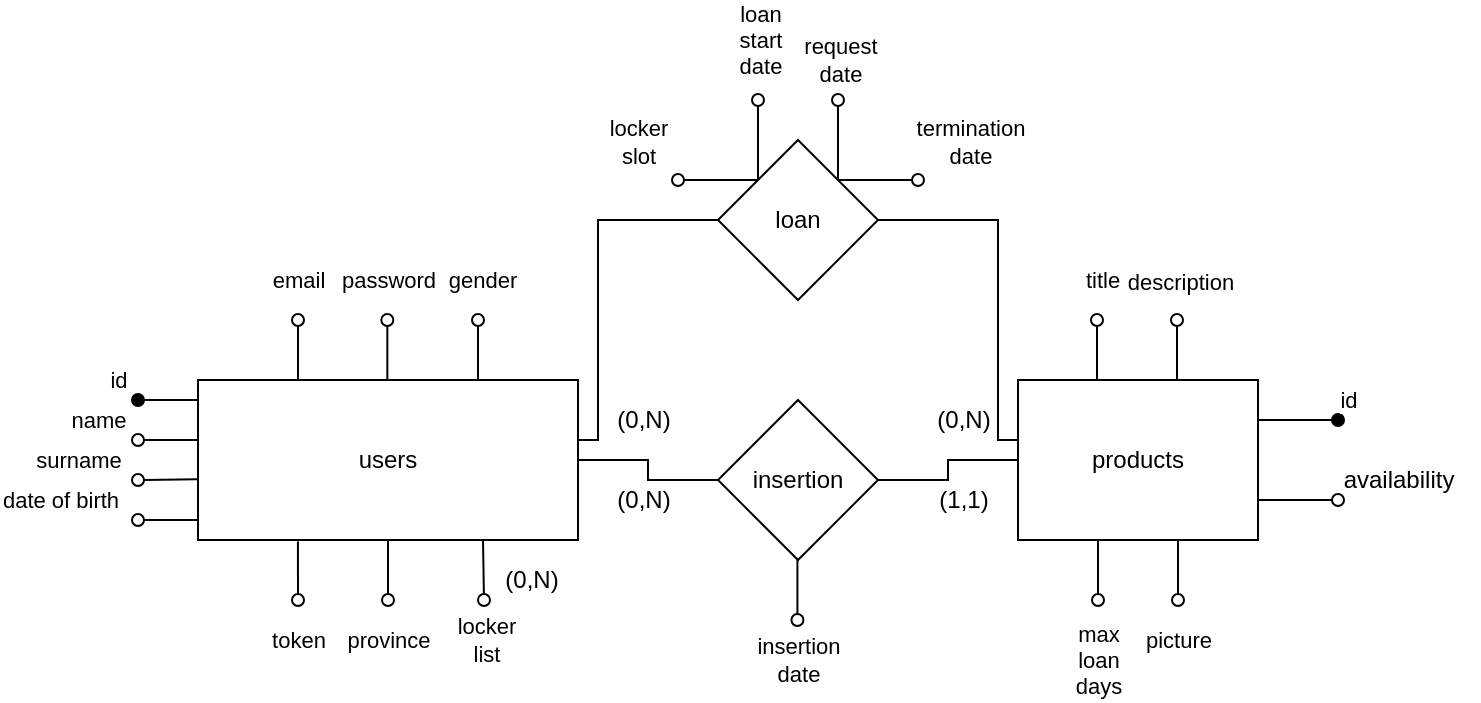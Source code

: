<mxfile version="20.3.0" type="device"><diagram id="kbYL1czdJKmPQrG0vs7R" name="Pagina-1"><mxGraphModel dx="946" dy="598" grid="1" gridSize="10" guides="1" tooltips="1" connect="1" arrows="1" fold="1" page="1" pageScale="1" pageWidth="827" pageHeight="1169" math="0" shadow="0"><root><mxCell id="0"/><mxCell id="1" parent="0"/><mxCell id="wHdVCD94lPPvaSEowEZG-5" value="" style="edgeStyle=orthogonalEdgeStyle;rounded=0;orthogonalLoop=1;jettySize=auto;html=1;strokeWidth=1;startArrow=none;startFill=0;endArrow=none;endFill=0;" parent="1" source="wHdVCD94lPPvaSEowEZG-2" target="wHdVCD94lPPvaSEowEZG-4" edge="1"><mxGeometry relative="1" as="geometry"/></mxCell><mxCell id="wHdVCD94lPPvaSEowEZG-2" value="users" style="whiteSpace=wrap;html=1;align=center;" parent="1" vertex="1"><mxGeometry x="150" y="210" width="190" height="80" as="geometry"/></mxCell><mxCell id="wHdVCD94lPPvaSEowEZG-3" value="" style="endArrow=none;html=1;rounded=0;startArrow=oval;startFill=0;strokeWidth=1;" parent="1" edge="1"><mxGeometry width="50" height="50" relative="1" as="geometry"><mxPoint x="120" y="240" as="sourcePoint"/><mxPoint x="150" y="240" as="targetPoint"/></mxGeometry></mxCell><mxCell id="wHdVCD94lPPvaSEowEZG-14" value="name" style="edgeLabel;html=1;align=center;verticalAlign=middle;resizable=0;points=[];" parent="wHdVCD94lPPvaSEowEZG-3" vertex="1" connectable="0"><mxGeometry x="-0.453" y="2" relative="1" as="geometry"><mxPoint x="-28" y="-8" as="offset"/></mxGeometry></mxCell><mxCell id="wHdVCD94lPPvaSEowEZG-11" value="" style="edgeStyle=orthogonalEdgeStyle;rounded=0;orthogonalLoop=1;jettySize=auto;html=1;strokeWidth=1;startArrow=none;startFill=0;endArrow=none;endFill=0;" parent="1" source="wHdVCD94lPPvaSEowEZG-4" target="wHdVCD94lPPvaSEowEZG-9" edge="1"><mxGeometry relative="1" as="geometry"/></mxCell><mxCell id="wHdVCD94lPPvaSEowEZG-4" value="insertion" style="rhombus;whiteSpace=wrap;html=1;" parent="1" vertex="1"><mxGeometry x="410" y="220" width="80" height="80" as="geometry"/></mxCell><mxCell id="wHdVCD94lPPvaSEowEZG-7" value="loan" style="rhombus;whiteSpace=wrap;html=1;" parent="1" vertex="1"><mxGeometry x="410" y="90" width="80" height="80" as="geometry"/></mxCell><mxCell id="wHdVCD94lPPvaSEowEZG-9" value="products" style="whiteSpace=wrap;html=1;" parent="1" vertex="1"><mxGeometry x="560" y="210" width="120" height="80" as="geometry"/></mxCell><mxCell id="wHdVCD94lPPvaSEowEZG-12" value="" style="endArrow=none;html=1;rounded=0;startArrow=oval;startFill=0;strokeWidth=1;" parent="1" edge="1"><mxGeometry width="50" height="50" relative="1" as="geometry"><mxPoint x="120" y="280" as="sourcePoint"/><mxPoint x="150" y="280" as="targetPoint"/></mxGeometry></mxCell><mxCell id="wHdVCD94lPPvaSEowEZG-16" value="date of birth" style="edgeLabel;html=1;align=center;verticalAlign=middle;resizable=0;points=[];" parent="wHdVCD94lPPvaSEowEZG-12" vertex="1" connectable="0"><mxGeometry x="-0.379" relative="1" as="geometry"><mxPoint x="-49" y="-10" as="offset"/></mxGeometry></mxCell><mxCell id="wHdVCD94lPPvaSEowEZG-13" value="" style="endArrow=none;html=1;rounded=0;startArrow=oval;startFill=0;strokeWidth=1;" parent="1" edge="1"><mxGeometry width="50" height="50" relative="1" as="geometry"><mxPoint x="120" y="260" as="sourcePoint"/><mxPoint x="150" y="259.63" as="targetPoint"/></mxGeometry></mxCell><mxCell id="wHdVCD94lPPvaSEowEZG-15" value="surname" style="edgeLabel;html=1;align=center;verticalAlign=middle;resizable=0;points=[];" parent="wHdVCD94lPPvaSEowEZG-13" vertex="1" connectable="0"><mxGeometry x="-0.601" relative="1" as="geometry"><mxPoint x="-36" y="-10" as="offset"/></mxGeometry></mxCell><mxCell id="wHdVCD94lPPvaSEowEZG-23" value="" style="endArrow=none;html=1;rounded=0;startArrow=oval;startFill=0;strokeWidth=1;entryX=0.263;entryY=1.01;entryDx=0;entryDy=0;entryPerimeter=0;" parent="1" target="wHdVCD94lPPvaSEowEZG-2" edge="1"><mxGeometry width="50" height="50" relative="1" as="geometry"><mxPoint x="200" y="320" as="sourcePoint"/><mxPoint x="240" y="320" as="targetPoint"/></mxGeometry></mxCell><mxCell id="wHdVCD94lPPvaSEowEZG-24" value="token" style="edgeLabel;html=1;align=center;verticalAlign=middle;resizable=0;points=[];" parent="wHdVCD94lPPvaSEowEZG-23" vertex="1" connectable="0"><mxGeometry x="-0.453" y="2" relative="1" as="geometry"><mxPoint x="2" y="28" as="offset"/></mxGeometry></mxCell><mxCell id="wHdVCD94lPPvaSEowEZG-25" value="" style="endArrow=none;html=1;rounded=0;startArrow=oval;startFill=0;strokeWidth=1;entryX=0.75;entryY=1;entryDx=0;entryDy=0;" parent="1" target="wHdVCD94lPPvaSEowEZG-2" edge="1"><mxGeometry width="50" height="50" relative="1" as="geometry"><mxPoint x="293" y="320" as="sourcePoint"/><mxPoint x="260" y="310" as="targetPoint"/></mxGeometry></mxCell><mxCell id="wHdVCD94lPPvaSEowEZG-26" value="locker&lt;br&gt;list" style="edgeLabel;html=1;align=center;verticalAlign=middle;resizable=0;points=[];" parent="wHdVCD94lPPvaSEowEZG-25" vertex="1" connectable="0"><mxGeometry x="-0.453" y="2" relative="1" as="geometry"><mxPoint x="3" y="28" as="offset"/></mxGeometry></mxCell><mxCell id="wHdVCD94lPPvaSEowEZG-27" value="(0,N)" style="text;html=1;strokeColor=none;fillColor=none;align=center;verticalAlign=middle;whiteSpace=wrap;rounded=0;" parent="1" vertex="1"><mxGeometry x="294" y="300" width="46" height="20" as="geometry"/></mxCell><mxCell id="wHdVCD94lPPvaSEowEZG-28" value="" style="endArrow=none;html=1;rounded=0;startArrow=oval;startFill=0;strokeWidth=1;" parent="1" edge="1"><mxGeometry width="50" height="50" relative="1" as="geometry"><mxPoint x="290" y="180" as="sourcePoint"/><mxPoint x="290" y="210" as="targetPoint"/></mxGeometry></mxCell><mxCell id="wHdVCD94lPPvaSEowEZG-39" value="gender" style="edgeLabel;html=1;align=center;verticalAlign=middle;resizable=0;points=[];" parent="wHdVCD94lPPvaSEowEZG-28" vertex="1" connectable="0"><mxGeometry x="0.332" y="2" relative="1" as="geometry"><mxPoint y="-40" as="offset"/></mxGeometry></mxCell><mxCell id="wHdVCD94lPPvaSEowEZG-30" value="" style="endArrow=none;html=1;rounded=0;startArrow=oval;startFill=0;strokeWidth=1;" parent="1" edge="1"><mxGeometry width="50" height="50" relative="1" as="geometry"><mxPoint x="244.67" y="180" as="sourcePoint"/><mxPoint x="244.67" y="210" as="targetPoint"/></mxGeometry></mxCell><mxCell id="wHdVCD94lPPvaSEowEZG-38" value="password" style="edgeLabel;html=1;align=center;verticalAlign=middle;resizable=0;points=[];" parent="wHdVCD94lPPvaSEowEZG-30" vertex="1" connectable="0"><mxGeometry x="0.406" y="1" relative="1" as="geometry"><mxPoint x="-1" y="-41" as="offset"/></mxGeometry></mxCell><mxCell id="wHdVCD94lPPvaSEowEZG-32" value="" style="endArrow=none;html=1;rounded=0;startArrow=oval;startFill=0;strokeWidth=1;" parent="1" edge="1"><mxGeometry width="50" height="50" relative="1" as="geometry"><mxPoint x="200" y="180" as="sourcePoint"/><mxPoint x="200" y="210" as="targetPoint"/></mxGeometry></mxCell><mxCell id="wHdVCD94lPPvaSEowEZG-37" value="email" style="edgeLabel;html=1;align=center;verticalAlign=middle;resizable=0;points=[];" parent="wHdVCD94lPPvaSEowEZG-32" vertex="1" connectable="0"><mxGeometry x="0.011" y="-2" relative="1" as="geometry"><mxPoint x="2" y="-35" as="offset"/></mxGeometry></mxCell><mxCell id="wHdVCD94lPPvaSEowEZG-34" value="" style="endArrow=none;html=1;rounded=0;startArrow=oval;startFill=0;strokeWidth=1;entryX=0.5;entryY=1;entryDx=0;entryDy=0;" parent="1" target="wHdVCD94lPPvaSEowEZG-2" edge="1"><mxGeometry width="50" height="50" relative="1" as="geometry"><mxPoint x="245" y="320" as="sourcePoint"/><mxPoint x="244.67" y="430" as="targetPoint"/></mxGeometry></mxCell><mxCell id="wHdVCD94lPPvaSEowEZG-40" value="province" style="edgeLabel;html=1;align=center;verticalAlign=middle;resizable=0;points=[];" parent="wHdVCD94lPPvaSEowEZG-34" vertex="1" connectable="0"><mxGeometry x="0.29" relative="1" as="geometry"><mxPoint y="39" as="offset"/></mxGeometry></mxCell><mxCell id="wHdVCD94lPPvaSEowEZG-42" value="" style="endArrow=none;html=1;rounded=0;startArrow=oval;startFill=1;strokeWidth=1;entryX=1;entryY=0.25;entryDx=0;entryDy=0;" parent="1" target="wHdVCD94lPPvaSEowEZG-9" edge="1"><mxGeometry width="50" height="50" relative="1" as="geometry"><mxPoint x="720" y="230" as="sourcePoint"/><mxPoint x="720" y="200" as="targetPoint"/></mxGeometry></mxCell><mxCell id="wHdVCD94lPPvaSEowEZG-43" value="id" style="edgeLabel;html=1;align=center;verticalAlign=middle;resizable=0;points=[];" parent="wHdVCD94lPPvaSEowEZG-42" vertex="1" connectable="0"><mxGeometry x="-0.038" y="-2" relative="1" as="geometry"><mxPoint x="24" y="-8" as="offset"/></mxGeometry></mxCell><mxCell id="wHdVCD94lPPvaSEowEZG-53" value="" style="endArrow=none;html=1;rounded=0;startArrow=oval;startFill=0;strokeWidth=1;" parent="1" edge="1"><mxGeometry width="50" height="50" relative="1" as="geometry"><mxPoint x="640" y="320" as="sourcePoint"/><mxPoint x="640" y="290" as="targetPoint"/></mxGeometry></mxCell><mxCell id="wHdVCD94lPPvaSEowEZG-54" value="picture" style="edgeLabel;html=1;align=center;verticalAlign=middle;resizable=0;points=[];" parent="wHdVCD94lPPvaSEowEZG-53" vertex="1" connectable="0"><mxGeometry x="-0.453" y="2" relative="1" as="geometry"><mxPoint x="2" y="28" as="offset"/></mxGeometry></mxCell><mxCell id="wHdVCD94lPPvaSEowEZG-55" value="" style="endArrow=none;html=1;rounded=0;startArrow=oval;startFill=0;strokeWidth=1;" parent="1" edge="1"><mxGeometry width="50" height="50" relative="1" as="geometry"><mxPoint x="600" y="320" as="sourcePoint"/><mxPoint x="600" y="290" as="targetPoint"/></mxGeometry></mxCell><mxCell id="wHdVCD94lPPvaSEowEZG-56" value="max&lt;br&gt;loan&lt;br&gt;days" style="edgeLabel;html=1;align=center;verticalAlign=middle;resizable=0;points=[];" parent="wHdVCD94lPPvaSEowEZG-55" vertex="1" connectable="0"><mxGeometry x="-0.453" y="2" relative="1" as="geometry"><mxPoint x="2" y="38" as="offset"/></mxGeometry></mxCell><mxCell id="wHdVCD94lPPvaSEowEZG-57" value="" style="endArrow=none;html=1;rounded=0;startArrow=oval;startFill=0;strokeWidth=1;" parent="1" edge="1"><mxGeometry width="50" height="50" relative="1" as="geometry"><mxPoint x="599.5" y="180" as="sourcePoint"/><mxPoint x="599.5" y="210" as="targetPoint"/></mxGeometry></mxCell><mxCell id="wHdVCD94lPPvaSEowEZG-58" value="title" style="edgeLabel;html=1;align=center;verticalAlign=middle;resizable=0;points=[];" parent="wHdVCD94lPPvaSEowEZG-57" vertex="1" connectable="0"><mxGeometry x="0.332" y="2" relative="1" as="geometry"><mxPoint y="-40" as="offset"/></mxGeometry></mxCell><mxCell id="wHdVCD94lPPvaSEowEZG-59" value="" style="endArrow=none;html=1;rounded=0;startArrow=oval;startFill=0;strokeWidth=1;entryX=0.839;entryY=1.024;entryDx=0;entryDy=0;entryPerimeter=0;" parent="1" edge="1"><mxGeometry width="50" height="50" relative="1" as="geometry"><mxPoint x="639.5" y="180" as="sourcePoint"/><mxPoint x="639.5" y="210" as="targetPoint"/></mxGeometry></mxCell><mxCell id="wHdVCD94lPPvaSEowEZG-60" value="description" style="edgeLabel;html=1;align=center;verticalAlign=middle;resizable=0;points=[];" parent="wHdVCD94lPPvaSEowEZG-59" vertex="1" connectable="0"><mxGeometry x="0.29" relative="1" as="geometry"><mxPoint x="1" y="-39" as="offset"/></mxGeometry></mxCell><mxCell id="wHdVCD94lPPvaSEowEZG-61" value="" style="endArrow=none;html=1;rounded=0;strokeWidth=1;entryX=0;entryY=0.5;entryDx=0;entryDy=0;" parent="1" target="wHdVCD94lPPvaSEowEZG-7" edge="1"><mxGeometry width="50" height="50" relative="1" as="geometry"><mxPoint x="340" y="240" as="sourcePoint"/><mxPoint x="360" y="220" as="targetPoint"/><Array as="points"><mxPoint x="350" y="240"/><mxPoint x="350" y="130"/></Array></mxGeometry></mxCell><mxCell id="wHdVCD94lPPvaSEowEZG-62" value="" style="endArrow=none;html=1;rounded=0;strokeWidth=1;exitX=1;exitY=0.5;exitDx=0;exitDy=0;" parent="1" source="wHdVCD94lPPvaSEowEZG-7" edge="1"><mxGeometry width="50" height="50" relative="1" as="geometry"><mxPoint x="520" y="270" as="sourcePoint"/><mxPoint x="560" y="240" as="targetPoint"/><Array as="points"><mxPoint x="550" y="130"/><mxPoint x="550" y="240"/></Array></mxGeometry></mxCell><mxCell id="wHdVCD94lPPvaSEowEZG-63" value="" style="endArrow=none;html=1;rounded=0;startArrow=oval;startFill=0;strokeWidth=1;" parent="1" edge="1"><mxGeometry width="50" height="50" relative="1" as="geometry"><mxPoint x="449.71" y="330" as="sourcePoint"/><mxPoint x="449.71" y="300" as="targetPoint"/></mxGeometry></mxCell><mxCell id="wHdVCD94lPPvaSEowEZG-64" value="insertion&lt;br&gt;date" style="edgeLabel;html=1;align=center;verticalAlign=middle;resizable=0;points=[];" parent="wHdVCD94lPPvaSEowEZG-63" vertex="1" connectable="0"><mxGeometry x="-0.453" y="2" relative="1" as="geometry"><mxPoint x="2" y="28" as="offset"/></mxGeometry></mxCell><mxCell id="wHdVCD94lPPvaSEowEZG-65" value="" style="endArrow=none;html=1;rounded=0;startArrow=oval;startFill=0;strokeWidth=1;entryX=0;entryY=0;entryDx=0;entryDy=0;" parent="1" target="wHdVCD94lPPvaSEowEZG-7" edge="1"><mxGeometry width="50" height="50" relative="1" as="geometry"><mxPoint x="430" y="70" as="sourcePoint"/><mxPoint x="449.71" y="90" as="targetPoint"/></mxGeometry></mxCell><mxCell id="wHdVCD94lPPvaSEowEZG-66" value="loan&lt;br&gt;start&lt;br&gt;date" style="edgeLabel;html=1;align=center;verticalAlign=middle;resizable=0;points=[];" parent="wHdVCD94lPPvaSEowEZG-65" vertex="1" connectable="0"><mxGeometry x="0.29" relative="1" as="geometry"><mxPoint x="1" y="-56" as="offset"/></mxGeometry></mxCell><mxCell id="wHdVCD94lPPvaSEowEZG-67" value="" style="endArrow=none;html=1;rounded=0;startArrow=oval;startFill=0;strokeWidth=1;entryX=1;entryY=0;entryDx=0;entryDy=0;" parent="1" target="wHdVCD94lPPvaSEowEZG-7" edge="1"><mxGeometry width="50" height="50" relative="1" as="geometry"><mxPoint x="510" y="110" as="sourcePoint"/><mxPoint x="470.0" y="110" as="targetPoint"/></mxGeometry></mxCell><mxCell id="wHdVCD94lPPvaSEowEZG-68" value="termination&lt;br&gt;date" style="edgeLabel;html=1;align=center;verticalAlign=middle;resizable=0;points=[];" parent="wHdVCD94lPPvaSEowEZG-67" vertex="1" connectable="0"><mxGeometry x="0.29" relative="1" as="geometry"><mxPoint x="52" y="-19" as="offset"/></mxGeometry></mxCell><mxCell id="wHdVCD94lPPvaSEowEZG-69" value="" style="endArrow=none;html=1;rounded=0;startArrow=oval;startFill=0;strokeWidth=1;entryX=0;entryY=0;entryDx=0;entryDy=0;" parent="1" target="wHdVCD94lPPvaSEowEZG-7" edge="1"><mxGeometry width="50" height="50" relative="1" as="geometry"><mxPoint x="390" y="110" as="sourcePoint"/><mxPoint x="360" y="90" as="targetPoint"/></mxGeometry></mxCell><mxCell id="wHdVCD94lPPvaSEowEZG-70" value="locker&lt;br&gt;slot" style="edgeLabel;html=1;align=center;verticalAlign=middle;resizable=0;points=[];" parent="wHdVCD94lPPvaSEowEZG-69" vertex="1" connectable="0"><mxGeometry x="0.29" relative="1" as="geometry"><mxPoint x="-46" y="-19" as="offset"/></mxGeometry></mxCell><mxCell id="2X4Y7NiitTffRuh-T7hT-2" value="(0,N)" style="text;html=1;strokeColor=none;fillColor=none;align=center;verticalAlign=middle;whiteSpace=wrap;rounded=0;" parent="1" vertex="1"><mxGeometry x="350" y="220" width="46" height="20" as="geometry"/></mxCell><mxCell id="2X4Y7NiitTffRuh-T7hT-3" value="(0,N)" style="text;html=1;strokeColor=none;fillColor=none;align=center;verticalAlign=middle;whiteSpace=wrap;rounded=0;" parent="1" vertex="1"><mxGeometry x="510" y="220" width="46" height="20" as="geometry"/></mxCell><mxCell id="2X4Y7NiitTffRuh-T7hT-4" value="(0,N)" style="text;html=1;strokeColor=none;fillColor=none;align=center;verticalAlign=middle;whiteSpace=wrap;rounded=0;" parent="1" vertex="1"><mxGeometry x="350" y="260.43" width="46" height="20" as="geometry"/></mxCell><mxCell id="2X4Y7NiitTffRuh-T7hT-5" value="(1,1)" style="text;html=1;strokeColor=none;fillColor=none;align=center;verticalAlign=middle;whiteSpace=wrap;rounded=0;" parent="1" vertex="1"><mxGeometry x="510" y="260.43" width="46" height="20" as="geometry"/></mxCell><mxCell id="Zky95UMx_nGE75FW1ZzZ-1" value="" style="endArrow=none;html=1;rounded=0;startArrow=oval;startFill=1;strokeWidth=1;" parent="1" edge="1"><mxGeometry width="50" height="50" relative="1" as="geometry"><mxPoint x="120" y="220" as="sourcePoint"/><mxPoint x="150" y="220" as="targetPoint"/></mxGeometry></mxCell><mxCell id="Zky95UMx_nGE75FW1ZzZ-2" value="id" style="edgeLabel;html=1;align=center;verticalAlign=middle;resizable=0;points=[];" parent="Zky95UMx_nGE75FW1ZzZ-1" vertex="1" connectable="0"><mxGeometry x="-0.038" y="-2" relative="1" as="geometry"><mxPoint x="-25" y="-12" as="offset"/></mxGeometry></mxCell><mxCell id="w1rcUfPY02hgMDlb7wFI-1" value="" style="endArrow=none;html=1;rounded=0;startArrow=oval;startFill=0;strokeWidth=1;entryX=1;entryY=0.75;entryDx=0;entryDy=0;" parent="1" target="wHdVCD94lPPvaSEowEZG-9" edge="1"><mxGeometry width="50" height="50" relative="1" as="geometry"><mxPoint x="720" y="270" as="sourcePoint"/><mxPoint x="750" y="255.43" as="targetPoint"/></mxGeometry></mxCell><mxCell id="w1rcUfPY02hgMDlb7wFI-3" value="availability" style="text;html=1;align=center;verticalAlign=middle;resizable=0;points=[];autosize=1;strokeColor=none;fillColor=none;" parent="1" vertex="1"><mxGeometry x="710" y="245" width="80" height="30" as="geometry"/></mxCell><mxCell id="r87r9a_3edogPKMIejdl-1" value="" style="endArrow=none;html=1;rounded=0;startArrow=oval;startFill=0;strokeWidth=1;entryX=1;entryY=0;entryDx=0;entryDy=0;" parent="1" target="wHdVCD94lPPvaSEowEZG-7" edge="1"><mxGeometry width="50" height="50" relative="1" as="geometry"><mxPoint x="470" y="70" as="sourcePoint"/><mxPoint x="440.0" y="120" as="targetPoint"/></mxGeometry></mxCell><mxCell id="r87r9a_3edogPKMIejdl-2" value="request&lt;br&gt;date" style="edgeLabel;html=1;align=center;verticalAlign=middle;resizable=0;points=[];" parent="r87r9a_3edogPKMIejdl-1" vertex="1" connectable="0"><mxGeometry x="0.29" relative="1" as="geometry"><mxPoint x="1" y="-46" as="offset"/></mxGeometry></mxCell></root></mxGraphModel></diagram></mxfile>